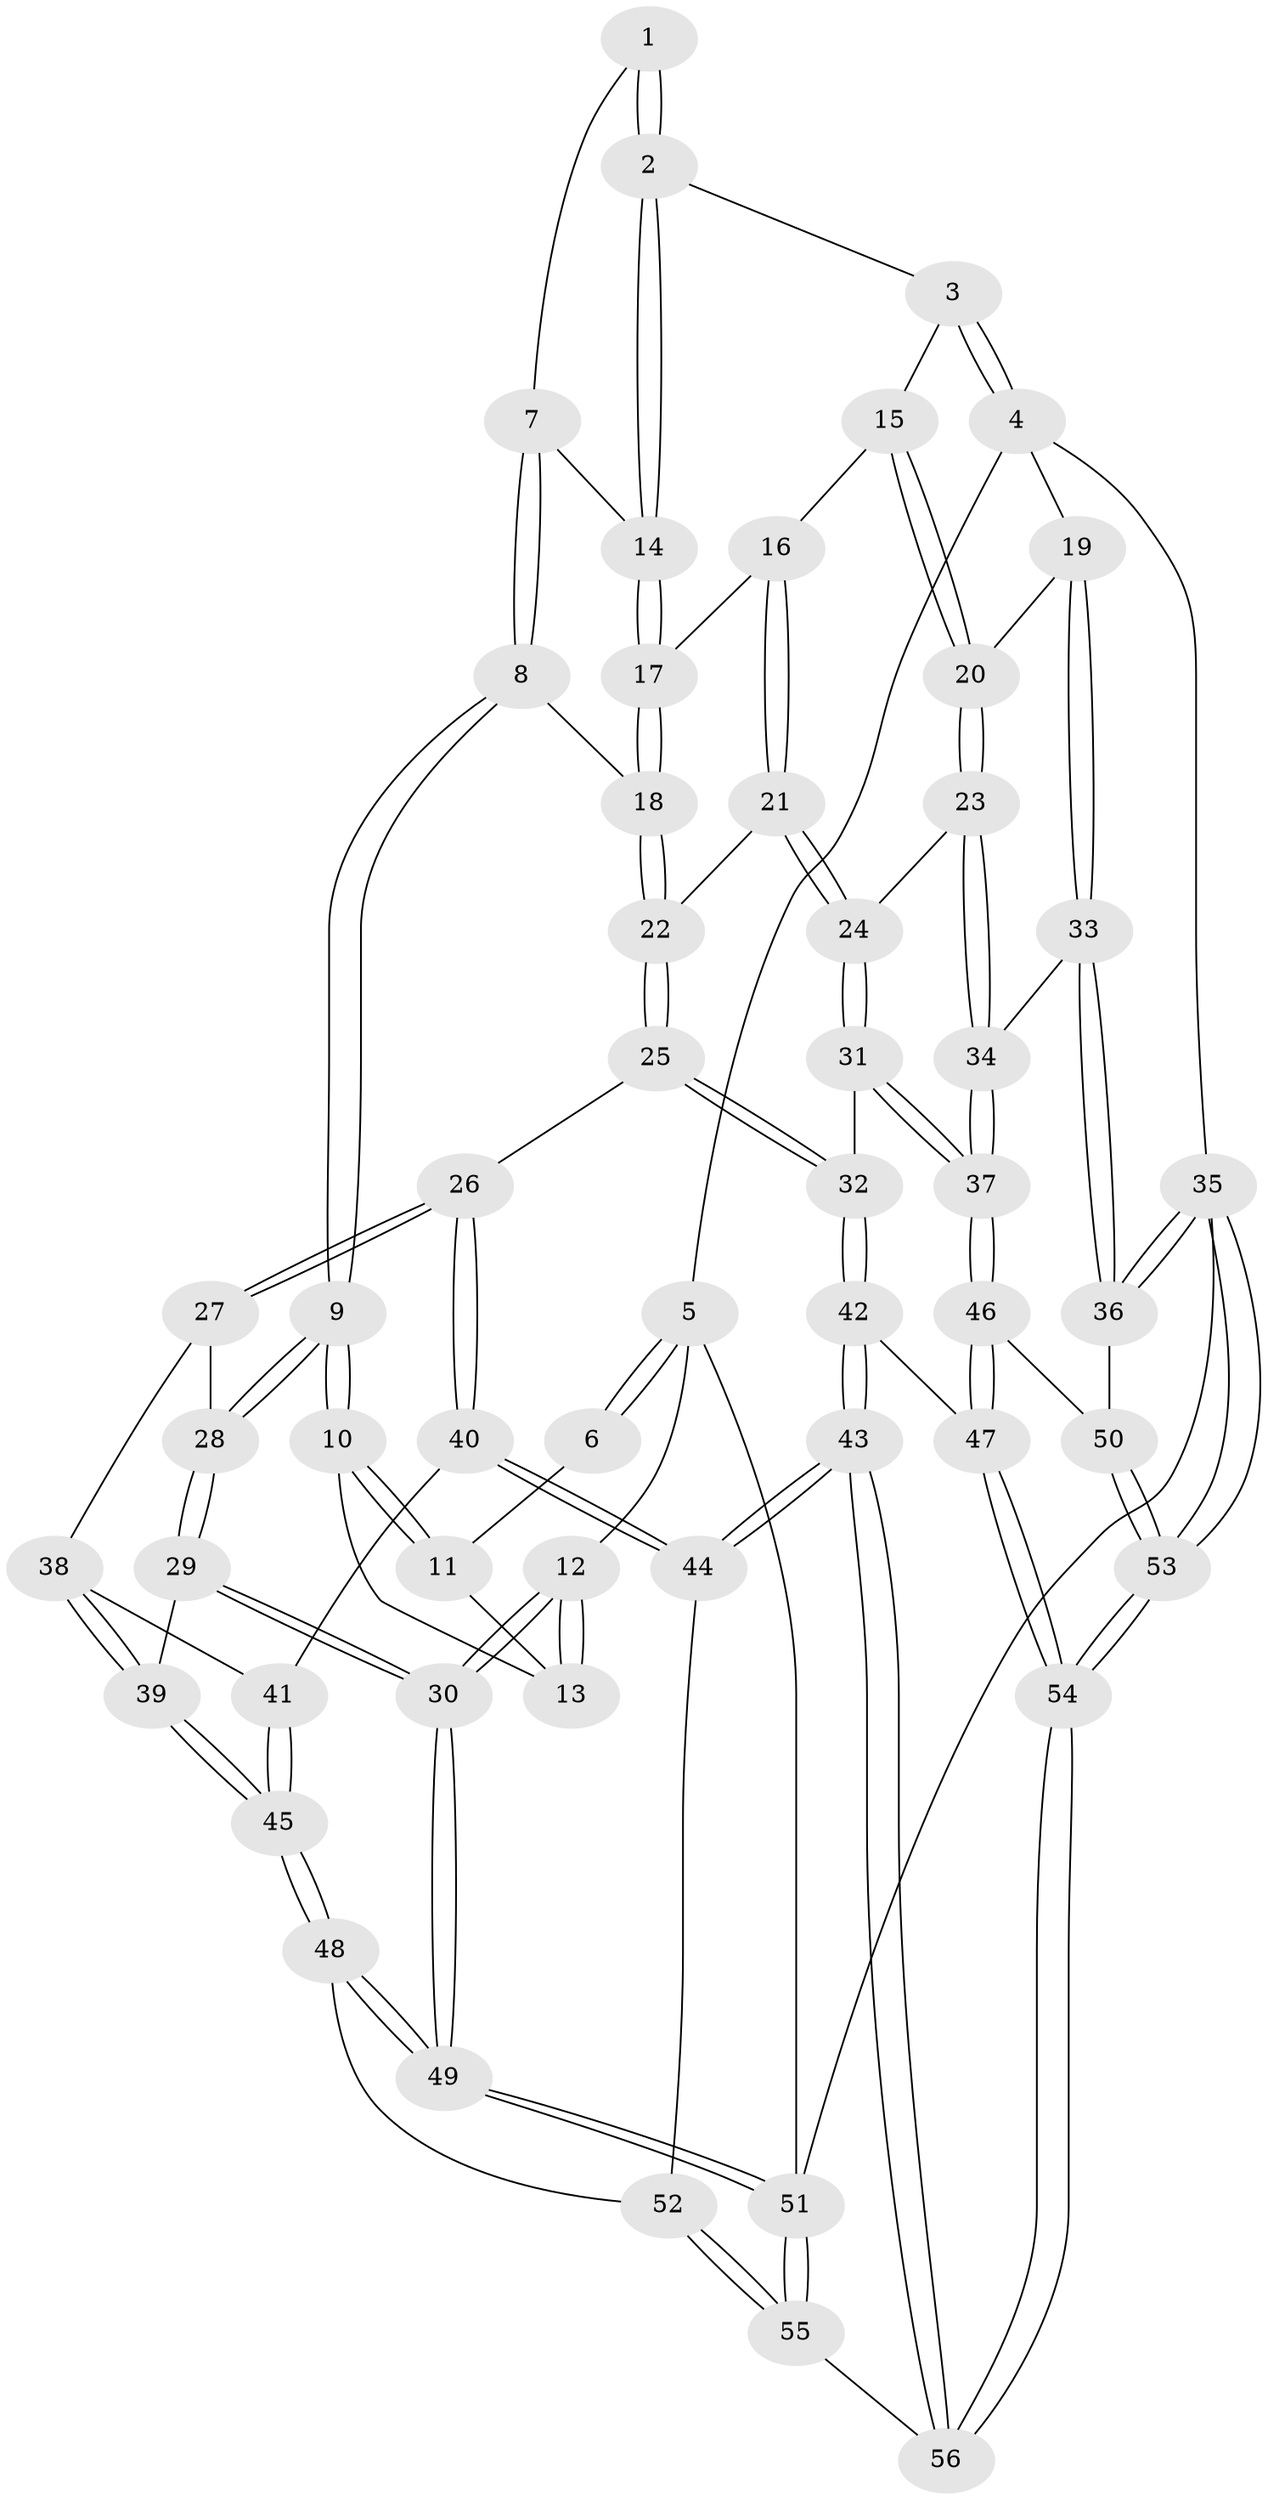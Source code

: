 // coarse degree distribution, {3: 0.3333333333333333, 2: 0.1111111111111111, 5: 0.1111111111111111, 4: 0.4444444444444444}
// Generated by graph-tools (version 1.1) at 2025/38/03/04/25 23:38:25]
// undirected, 56 vertices, 137 edges
graph export_dot {
  node [color=gray90,style=filled];
  1 [pos="+0.3955806395465208+0"];
  2 [pos="+0.7144495064831041+0"];
  3 [pos="+0.7467149211216134+0"];
  4 [pos="+1+0"];
  5 [pos="+0+0"];
  6 [pos="+0.20058190304372248+0"];
  7 [pos="+0.37174319576573744+0"];
  8 [pos="+0.31360884242409365+0.25211969781764676"];
  9 [pos="+0.26807558464796283+0.27809416828029454"];
  10 [pos="+0.24791488034753728+0.26375718254665037"];
  11 [pos="+0.18728843216898974+0.0611419291676756"];
  12 [pos="+0+0.05279422391849458"];
  13 [pos="+0+0.0990276347473966"];
  14 [pos="+0.5300212335599039+0.16248074157173073"];
  15 [pos="+0.7037508845019311+0.2658301838405602"];
  16 [pos="+0.6678807156912937+0.2822640408256297"];
  17 [pos="+0.51403048678385+0.1985624453877765"];
  18 [pos="+0.3722844929419745+0.2562335401900233"];
  19 [pos="+1+0.2702619152814584"];
  20 [pos="+0.8002381261923522+0.30876802741264997"];
  21 [pos="+0.6038221002690205+0.3962250025882422"];
  22 [pos="+0.5419816420599186+0.3977357500125013"];
  23 [pos="+0.7638936806516307+0.47661218375770553"];
  24 [pos="+0.6077630974703836+0.40271752953616585"];
  25 [pos="+0.4405030246402327+0.5353609057983133"];
  26 [pos="+0.39114924244103616+0.5343361754347843"];
  27 [pos="+0.327532762344537+0.49007369526571765"];
  28 [pos="+0.2600099944126499+0.3112179924761966"];
  29 [pos="+0+0.5151682734933286"];
  30 [pos="+0+0.5257580828444759"];
  31 [pos="+0.6144193159874418+0.5916510649416638"];
  32 [pos="+0.4824048601875769+0.5651898524535633"];
  33 [pos="+1+0.5255018641124488"];
  34 [pos="+0.7974351447869193+0.5559881517312267"];
  35 [pos="+1+1"];
  36 [pos="+1+0.660841205412679"];
  37 [pos="+0.6938877150441054+0.666707077161407"];
  38 [pos="+0.24070248614695816+0.5758894461565864"];
  39 [pos="+0.06551890274412488+0.5610364803515367"];
  40 [pos="+0.35846561511332886+0.701880976456772"];
  41 [pos="+0.2419978570651699+0.617416351654757"];
  42 [pos="+0.47411518672498976+0.8063716175049584"];
  43 [pos="+0.4496138811658419+0.8166261664161379"];
  44 [pos="+0.36550754642048233+0.7622063320788314"];
  45 [pos="+0.18040835413156053+0.7375881881760897"];
  46 [pos="+0.6919723413812743+0.6961924717095975"];
  47 [pos="+0.6192822552962921+0.7851673455794934"];
  48 [pos="+0.18229622791191985+0.7525291324230013"];
  49 [pos="+0+1"];
  50 [pos="+0.783062556611341+0.7475650266999531"];
  51 [pos="+0+1"];
  52 [pos="+0.2923898254314298+0.7721745352776295"];
  53 [pos="+1+1"];
  54 [pos="+0.7920203277278234+1"];
  55 [pos="+0.17059024774334824+1"];
  56 [pos="+0.37591996786515774+1"];
  1 -- 2;
  1 -- 2;
  1 -- 7;
  2 -- 3;
  2 -- 14;
  2 -- 14;
  3 -- 4;
  3 -- 4;
  3 -- 15;
  4 -- 5;
  4 -- 19;
  4 -- 35;
  5 -- 6;
  5 -- 6;
  5 -- 12;
  5 -- 51;
  6 -- 11;
  7 -- 8;
  7 -- 8;
  7 -- 14;
  8 -- 9;
  8 -- 9;
  8 -- 18;
  9 -- 10;
  9 -- 10;
  9 -- 28;
  9 -- 28;
  10 -- 11;
  10 -- 11;
  10 -- 13;
  11 -- 13;
  12 -- 13;
  12 -- 13;
  12 -- 30;
  12 -- 30;
  14 -- 17;
  14 -- 17;
  15 -- 16;
  15 -- 20;
  15 -- 20;
  16 -- 17;
  16 -- 21;
  16 -- 21;
  17 -- 18;
  17 -- 18;
  18 -- 22;
  18 -- 22;
  19 -- 20;
  19 -- 33;
  19 -- 33;
  20 -- 23;
  20 -- 23;
  21 -- 22;
  21 -- 24;
  21 -- 24;
  22 -- 25;
  22 -- 25;
  23 -- 24;
  23 -- 34;
  23 -- 34;
  24 -- 31;
  24 -- 31;
  25 -- 26;
  25 -- 32;
  25 -- 32;
  26 -- 27;
  26 -- 27;
  26 -- 40;
  26 -- 40;
  27 -- 28;
  27 -- 38;
  28 -- 29;
  28 -- 29;
  29 -- 30;
  29 -- 30;
  29 -- 39;
  30 -- 49;
  30 -- 49;
  31 -- 32;
  31 -- 37;
  31 -- 37;
  32 -- 42;
  32 -- 42;
  33 -- 34;
  33 -- 36;
  33 -- 36;
  34 -- 37;
  34 -- 37;
  35 -- 36;
  35 -- 36;
  35 -- 53;
  35 -- 53;
  35 -- 51;
  36 -- 50;
  37 -- 46;
  37 -- 46;
  38 -- 39;
  38 -- 39;
  38 -- 41;
  39 -- 45;
  39 -- 45;
  40 -- 41;
  40 -- 44;
  40 -- 44;
  41 -- 45;
  41 -- 45;
  42 -- 43;
  42 -- 43;
  42 -- 47;
  43 -- 44;
  43 -- 44;
  43 -- 56;
  43 -- 56;
  44 -- 52;
  45 -- 48;
  45 -- 48;
  46 -- 47;
  46 -- 47;
  46 -- 50;
  47 -- 54;
  47 -- 54;
  48 -- 49;
  48 -- 49;
  48 -- 52;
  49 -- 51;
  49 -- 51;
  50 -- 53;
  50 -- 53;
  51 -- 55;
  51 -- 55;
  52 -- 55;
  52 -- 55;
  53 -- 54;
  53 -- 54;
  54 -- 56;
  54 -- 56;
  55 -- 56;
}
